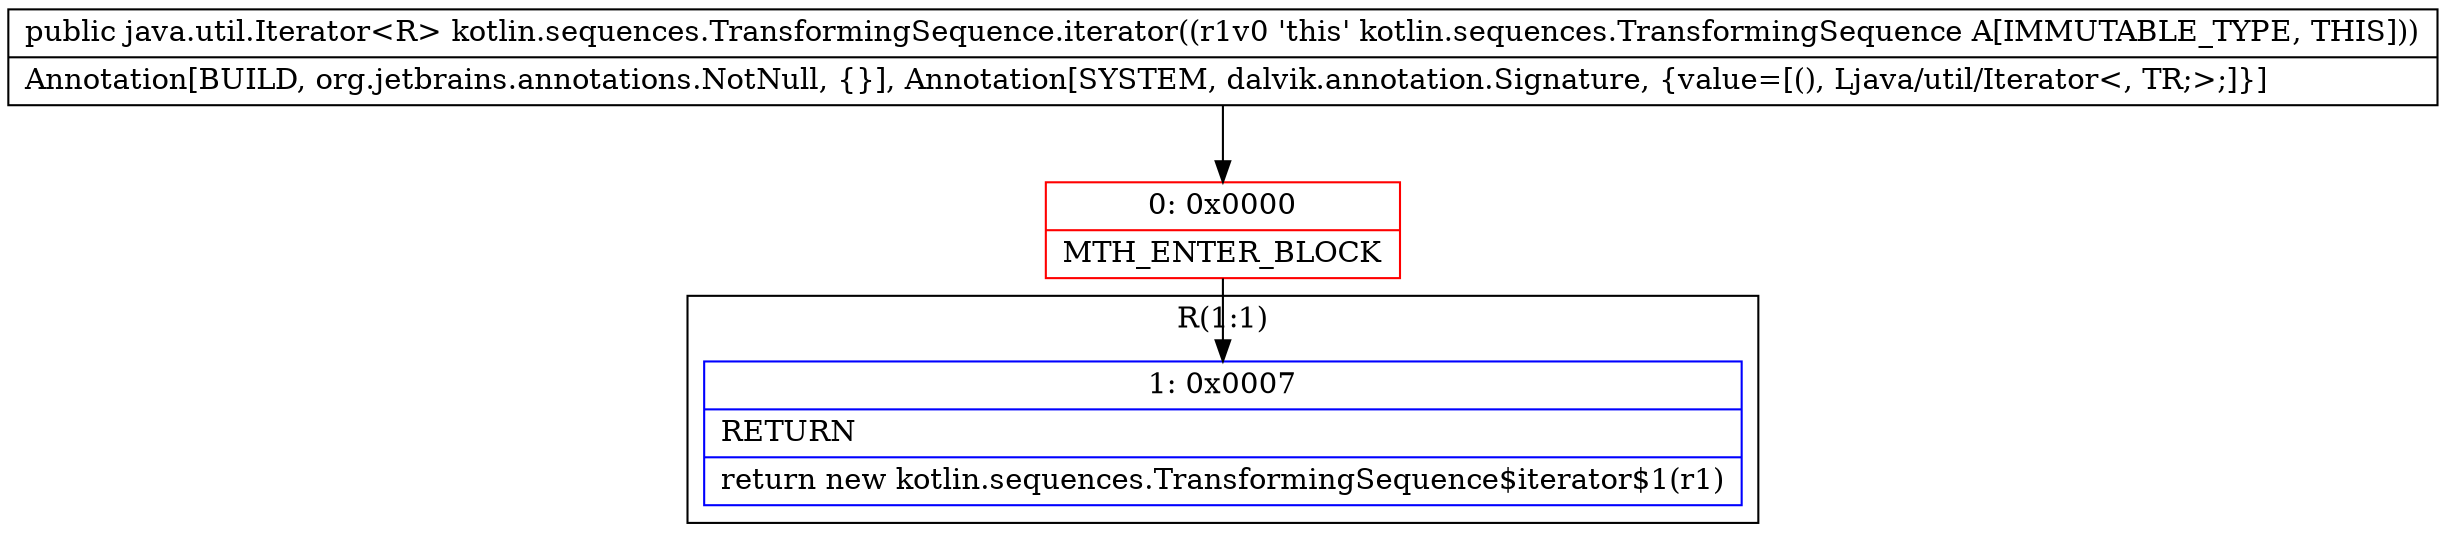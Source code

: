 digraph "CFG forkotlin.sequences.TransformingSequence.iterator()Ljava\/util\/Iterator;" {
subgraph cluster_Region_414185093 {
label = "R(1:1)";
node [shape=record,color=blue];
Node_1 [shape=record,label="{1\:\ 0x0007|RETURN\l|return new kotlin.sequences.TransformingSequence$iterator$1(r1)\l}"];
}
Node_0 [shape=record,color=red,label="{0\:\ 0x0000|MTH_ENTER_BLOCK\l}"];
MethodNode[shape=record,label="{public java.util.Iterator\<R\> kotlin.sequences.TransformingSequence.iterator((r1v0 'this' kotlin.sequences.TransformingSequence A[IMMUTABLE_TYPE, THIS]))  | Annotation[BUILD, org.jetbrains.annotations.NotNull, \{\}], Annotation[SYSTEM, dalvik.annotation.Signature, \{value=[(), Ljava\/util\/Iterator\<, TR;\>;]\}]\l}"];
MethodNode -> Node_0;
Node_0 -> Node_1;
}


